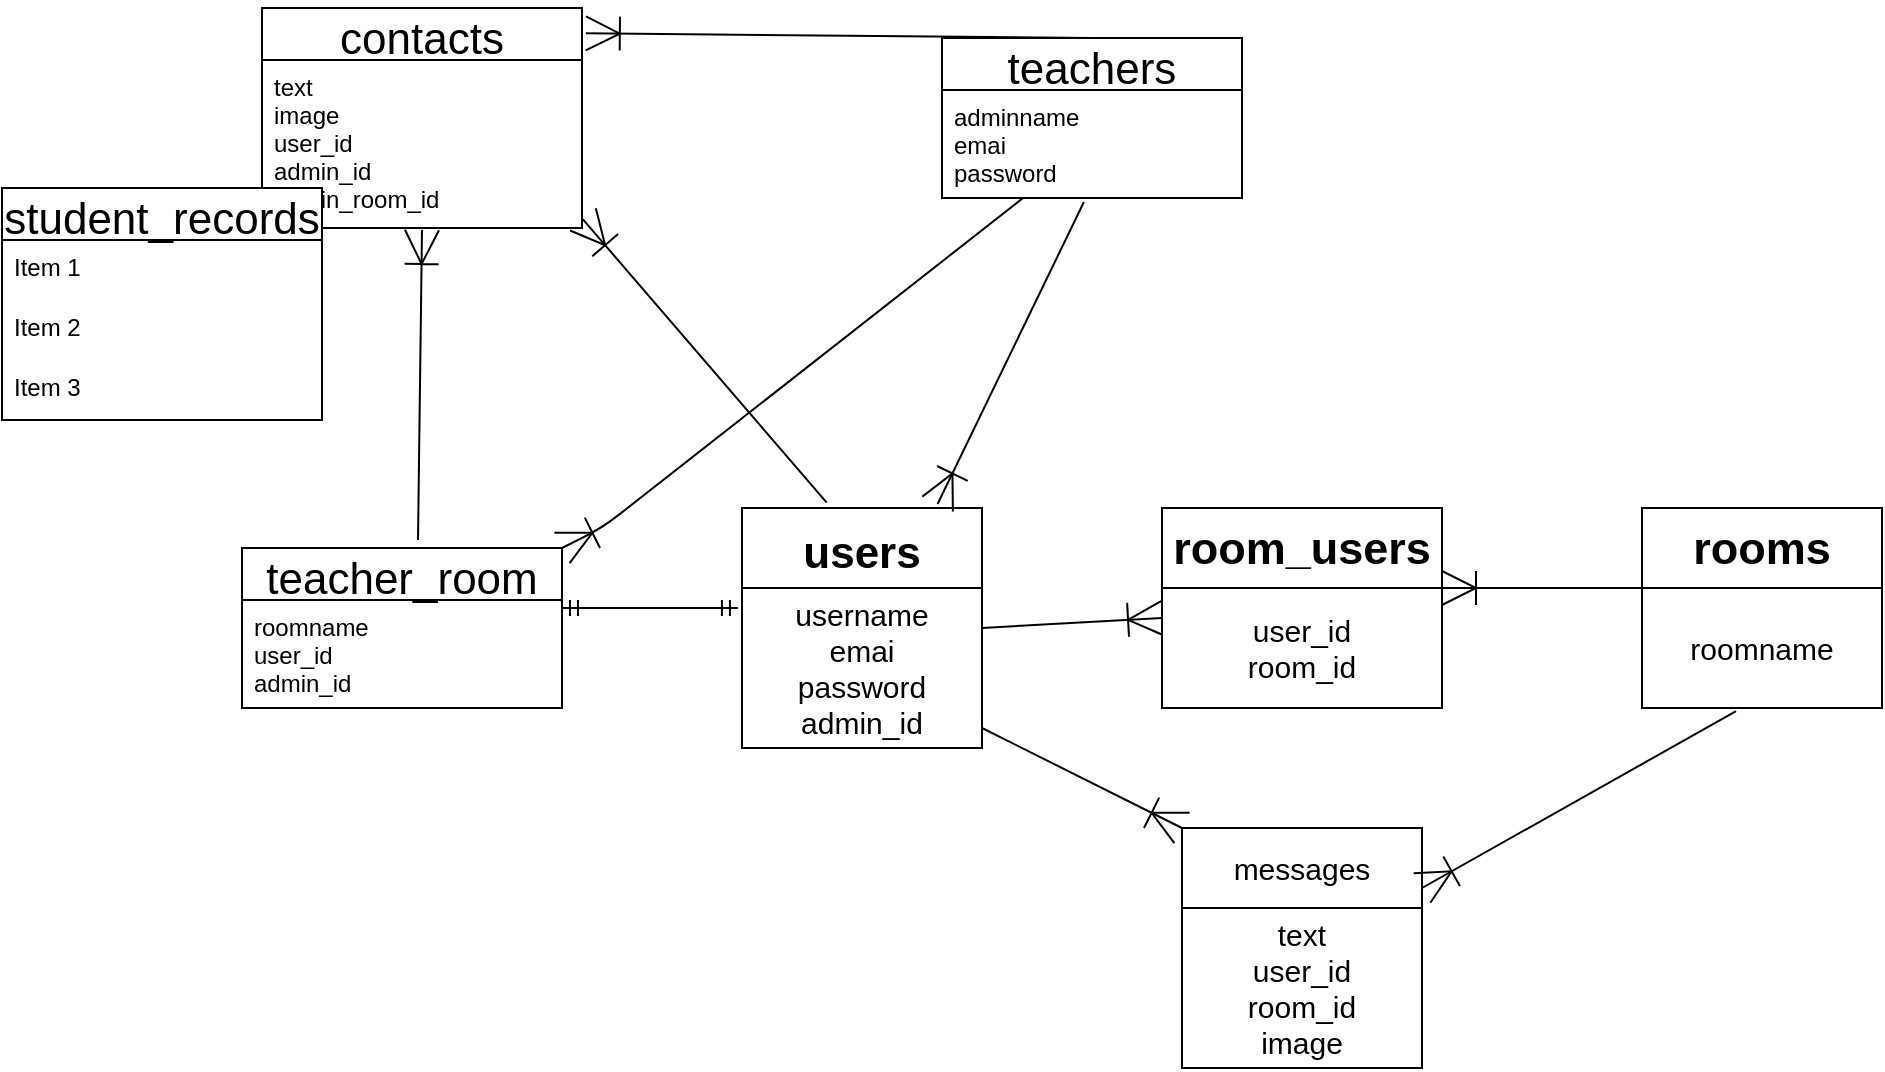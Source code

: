 <mxfile version="13.10.0" type="embed">
    <diagram id="rr2G3vfcNWPBEPG6R4cs" name="ページ1">
        <mxGraphModel dx="991" dy="1863" grid="1" gridSize="10" guides="1" tooltips="1" connect="1" arrows="1" fold="1" page="1" pageScale="1" pageWidth="827" pageHeight="1169" math="0" shadow="0">
            <root>
                <mxCell id="0"/>
                <mxCell id="1" parent="0"/>
                <mxCell id="2" value="&lt;h2&gt;&lt;font style=&quot;font-size: 22px&quot;&gt;users&lt;/font&gt;&lt;/h2&gt;" style="rounded=0;whiteSpace=wrap;html=1;fontSize=19;" parent="1" vertex="1">
                    <mxGeometry x="40" y="40" width="120" height="40" as="geometry"/>
                </mxCell>
                <mxCell id="3" value="&lt;font style=&quot;line-height: 50% ; font-size: 15px&quot;&gt;username&lt;br style=&quot;font-size: 15px&quot;&gt;emai&lt;br style=&quot;font-size: 15px&quot;&gt;password&lt;br&gt;admin_id&lt;br style=&quot;font-size: 15px&quot;&gt;&lt;/font&gt;" style="rounded=0;whiteSpace=wrap;html=1;fontSize=15;verticalAlign=middle;horizontal=1;align=center;spacing=2;" parent="1" vertex="1">
                    <mxGeometry x="40" y="80" width="120" height="80" as="geometry"/>
                </mxCell>
                <mxCell id="4" value="&lt;span style=&quot;color: rgba(0 , 0 , 0 , 0) ; font-family: monospace ; font-size: 0px&quot;&gt;%3CmxGraphModel%3E%3Croot%3E%3CmxCell%20id%3D%220%22%2F%3E%3CmxCell%20id%3D%221%22%20parent%3D%220%22%2F%3E%3CmxCell%20id%3D%222%22%20value%3D%22%26lt%3Bh3%26gt%3Busers%26lt%3B%2Fh3%26gt%3B%22%20style%3D%22rounded%3D0%3BwhiteSpace%3Dwrap%3Bhtml%3D1%3BfontSize%3D19%3B%22%20vertex%3D%221%22%20parent%3D%221%22%3E%3CmxGeometry%20x%3D%2240%22%20y%3D%2240%22%20width%3D%22120%22%20height%3D%2240%22%20as%3D%22geometry%22%2F%3E%3C%2FmxCell%3E%3CmxCell%20id%3D%223%22%20value%3D%22%26lt%3Bfont%20style%3D%26quot%3Bline-height%3A%2050%25%3B%20font-size%3A%2015px%3B%26quot%3B%26gt%3Busername%26lt%3Bbr%20style%3D%26quot%3Bfont-size%3A%2015px%3B%26quot%3B%26gt%3Bemai%26lt%3Bbr%20style%3D%26quot%3Bfont-size%3A%2015px%3B%26quot%3B%26gt%3Bpassword%26lt%3Bbr%20style%3D%26quot%3Bfont-size%3A%2015px%3B%26quot%3B%26gt%3B%26lt%3B%2Ffont%26gt%3B%22%20style%3D%22rounded%3D0%3BwhiteSpace%3Dwrap%3Bhtml%3D1%3BfontSize%3D15%3BverticalAlign%3Dmiddle%3Bhorizontal%3D1%3Balign%3Dcenter%3Bspacing%3D2%3B%22%20vertex%3D%221%22%20parent%3D%221%22%3E%3CmxGeometry%20x%3D%2240%22%20y%3D%2280%22%20width%3D%22120%22%20height%3D%2260%22%20as%3D%22geometry%22%2F%3E%3C%2FmxCell%3E%3C%2Froot%3E%3C%2FmxGraphModel%3E&lt;/span&gt;" style="text;html=1;align=center;verticalAlign=middle;resizable=0;points=[];autosize=1;fontSize=15;" parent="1" vertex="1">
                    <mxGeometry x="280" y="55" width="20" height="30" as="geometry"/>
                </mxCell>
                <mxCell id="5" value="&lt;h2&gt;rooms&lt;/h2&gt;" style="rounded=0;whiteSpace=wrap;html=1;fontSize=15;align=center;" parent="1" vertex="1">
                    <mxGeometry x="490" y="40" width="120" height="40" as="geometry"/>
                </mxCell>
                <mxCell id="6" value="roomname" style="rounded=0;whiteSpace=wrap;html=1;fontSize=15;align=center;" parent="1" vertex="1">
                    <mxGeometry x="490" y="80" width="120" height="60" as="geometry"/>
                </mxCell>
                <mxCell id="19" value="&lt;h2&gt;room_users&lt;/h2&gt;" style="rounded=0;whiteSpace=wrap;html=1;fontSize=15;align=center;" parent="1" vertex="1">
                    <mxGeometry x="250" y="40" width="140" height="40" as="geometry"/>
                </mxCell>
                <mxCell id="21" value="user_id&lt;br&gt;room_id" style="rounded=0;whiteSpace=wrap;html=1;fontSize=15;align=center;" parent="1" vertex="1">
                    <mxGeometry x="250" y="80" width="140" height="60" as="geometry"/>
                </mxCell>
                <mxCell id="22" value="messages" style="rounded=0;whiteSpace=wrap;html=1;fontSize=15;align=center;" parent="1" vertex="1">
                    <mxGeometry x="260" y="200" width="120" height="40" as="geometry"/>
                </mxCell>
                <mxCell id="24" value="text&lt;br&gt;user_id&lt;br&gt;room_id&lt;br&gt;image&lt;br&gt;" style="rounded=0;whiteSpace=wrap;html=1;fontSize=15;align=center;" parent="1" vertex="1">
                    <mxGeometry x="260" y="240" width="120" height="80" as="geometry"/>
                </mxCell>
                <mxCell id="30" value="teachers" style="swimlane;fontStyle=0;childLayout=stackLayout;horizontal=1;startSize=26;horizontalStack=0;resizeParent=1;resizeParentMax=0;resizeLast=0;collapsible=1;marginBottom=0;align=center;fontSize=22;" parent="1" vertex="1">
                    <mxGeometry x="140" y="-195" width="150" height="80" as="geometry"/>
                </mxCell>
                <mxCell id="31" value="adminname&#10;emai&#10;password" style="text;strokeColor=none;fillColor=none;spacingLeft=4;spacingRight=4;overflow=hidden;rotatable=0;points=[[0,0.5],[1,0.5]];portConstraint=eastwest;fontSize=12;" parent="30" vertex="1">
                    <mxGeometry y="26" width="150" height="54" as="geometry"/>
                </mxCell>
                <mxCell id="34" value="teacher_room" style="swimlane;fontStyle=0;childLayout=stackLayout;horizontal=1;startSize=26;horizontalStack=0;resizeParent=1;resizeParentMax=0;resizeLast=0;collapsible=1;marginBottom=0;align=center;fontSize=22;" parent="1" vertex="1">
                    <mxGeometry x="-210" y="60" width="160" height="80" as="geometry"/>
                </mxCell>
                <mxCell id="35" value="roomname&#10;user_id&#10;admin_id&#10;" style="text;strokeColor=none;fillColor=none;spacingLeft=4;spacingRight=4;overflow=hidden;rotatable=0;points=[[0,0.5],[1,0.5]];portConstraint=eastwest;fontSize=12;" parent="34" vertex="1">
                    <mxGeometry y="26" width="160" height="54" as="geometry"/>
                </mxCell>
                <mxCell id="38" value="contacts" style="swimlane;fontStyle=0;childLayout=stackLayout;horizontal=1;startSize=26;horizontalStack=0;resizeParent=1;resizeParentMax=0;resizeLast=0;collapsible=1;marginBottom=0;align=center;fontSize=22;" parent="1" vertex="1">
                    <mxGeometry x="-200" y="-210" width="160" height="110" as="geometry"/>
                </mxCell>
                <mxCell id="41" value="text&#10;image&#10;user_id&#10;admin_id&#10;admin_room_id" style="text;strokeColor=none;fillColor=none;spacingLeft=4;spacingRight=4;overflow=hidden;rotatable=0;points=[[0,0.5],[1,0.5]];portConstraint=eastwest;fontSize=12;" parent="38" vertex="1">
                    <mxGeometry y="26" width="160" height="84" as="geometry"/>
                </mxCell>
                <mxCell id="46" value="" style="fontSize=12;html=1;endArrow=ERoneToMany;entryX=1.012;entryY=0.115;entryDx=0;entryDy=0;entryPerimeter=0;exitX=0.5;exitY=0;exitDx=0;exitDy=0;endSize=15;" parent="1" source="30" target="38" edge="1">
                    <mxGeometry width="100" height="100" relative="1" as="geometry">
                        <mxPoint x="160" y="-140" as="sourcePoint"/>
                        <mxPoint x="90" y="-190" as="targetPoint"/>
                    </mxGeometry>
                </mxCell>
                <mxCell id="47" value="" style="fontSize=12;html=1;endArrow=ERoneToMany;exitX=0.55;exitY=-0.05;exitDx=0;exitDy=0;jumpSize=6;endSize=15;entryX=0.5;entryY=1.012;entryDx=0;entryDy=0;entryPerimeter=0;exitPerimeter=0;" parent="1" source="34" target="41" edge="1">
                    <mxGeometry width="100" height="100" relative="1" as="geometry">
                        <mxPoint x="-60" y="-70" as="sourcePoint"/>
                        <mxPoint x="-110" y="-90" as="targetPoint"/>
                        <Array as="points"/>
                    </mxGeometry>
                </mxCell>
                <mxCell id="48" value="" style="fontSize=12;html=1;endArrow=ERmandOne;startArrow=ERmandOne;exitX=-0.017;exitY=0.125;exitDx=0;exitDy=0;exitPerimeter=0;entryX=1;entryY=0.074;entryDx=0;entryDy=0;entryPerimeter=0;" parent="1" source="3" target="35" edge="1">
                    <mxGeometry width="100" height="100" relative="1" as="geometry">
                        <mxPoint x="20" y="20" as="sourcePoint"/>
                        <mxPoint x="-40" y="210" as="targetPoint"/>
                        <Array as="points">
                            <mxPoint x="-10" y="90"/>
                        </Array>
                    </mxGeometry>
                </mxCell>
                <mxCell id="51" value="" style="fontSize=12;html=1;endArrow=ERoneToMany;strokeWidth=1;endSize=15;startSize=12;" parent="1" source="31" target="34" edge="1">
                    <mxGeometry width="100" height="100" relative="1" as="geometry">
                        <mxPoint x="-60" y="60" as="sourcePoint"/>
                        <mxPoint x="40" y="-40" as="targetPoint"/>
                        <Array as="points">
                            <mxPoint x="-30" y="50"/>
                        </Array>
                    </mxGeometry>
                </mxCell>
                <mxCell id="52" value="" style="fontSize=12;html=1;endArrow=ERoneToMany;entryX=0.815;entryY=-0.05;entryDx=0;entryDy=0;entryPerimeter=0;exitX=0.473;exitY=1.037;exitDx=0;exitDy=0;exitPerimeter=0;startSize=9;endSize=15;" parent="1" target="2" edge="1" source="31">
                    <mxGeometry width="100" height="100" relative="1" as="geometry">
                        <mxPoint x="195" y="-50" as="sourcePoint"/>
                        <mxPoint x="230" y="20" as="targetPoint"/>
                    </mxGeometry>
                </mxCell>
                <mxCell id="54" value="" style="fontSize=12;html=1;endArrow=ERoneToMany;exitX=0.353;exitY=-0.067;exitDx=0;exitDy=0;exitPerimeter=0;entryX=1.003;entryY=0.949;entryDx=0;entryDy=0;entryPerimeter=0;startSize=12;endSize=15;" parent="1" source="2" edge="1" target="41">
                    <mxGeometry width="100" height="100" relative="1" as="geometry">
                        <mxPoint y="-10" as="sourcePoint"/>
                        <mxPoint x="-1" y="-150" as="targetPoint"/>
                    </mxGeometry>
                </mxCell>
                <mxCell id="55" value="" style="fontSize=12;html=1;endArrow=ERoneToMany;strokeWidth=1;endSize=15;entryX=0;entryY=0.25;entryDx=0;entryDy=0;" edge="1" parent="1" target="21">
                    <mxGeometry width="100" height="100" relative="1" as="geometry">
                        <mxPoint x="160" y="100" as="sourcePoint"/>
                        <mxPoint x="245" y="103" as="targetPoint"/>
                    </mxGeometry>
                </mxCell>
                <mxCell id="56" value="" style="fontSize=12;html=1;endArrow=ERoneToMany;strokeWidth=1;endSize=15;entryX=0;entryY=0;entryDx=0;entryDy=0;" edge="1" parent="1" source="3" target="22">
                    <mxGeometry width="100" height="100" relative="1" as="geometry">
                        <mxPoint x="150" y="170" as="sourcePoint"/>
                        <mxPoint x="240" y="165" as="targetPoint"/>
                    </mxGeometry>
                </mxCell>
                <mxCell id="57" value="" style="fontSize=12;html=1;endArrow=ERoneToMany;strokeWidth=1;endSize=15;entryX=1;entryY=0.75;entryDx=0;entryDy=0;exitX=0.392;exitY=1.026;exitDx=0;exitDy=0;exitPerimeter=0;" edge="1" parent="1" source="6" target="22">
                    <mxGeometry width="100" height="100" relative="1" as="geometry">
                        <mxPoint x="480" y="195" as="sourcePoint"/>
                        <mxPoint x="570" y="190" as="targetPoint"/>
                    </mxGeometry>
                </mxCell>
                <mxCell id="58" value="" style="fontSize=12;html=1;endArrow=ERoneToMany;strokeWidth=1;endSize=15;exitX=0;exitY=0;exitDx=0;exitDy=0;" edge="1" parent="1" source="6">
                    <mxGeometry width="100" height="100" relative="1" as="geometry">
                        <mxPoint x="430" y="40" as="sourcePoint"/>
                        <mxPoint x="390" y="80" as="targetPoint"/>
                        <Array as="points"/>
                    </mxGeometry>
                </mxCell>
                <mxCell id="59" value="student_records" style="swimlane;fontStyle=0;childLayout=stackLayout;horizontal=1;startSize=26;horizontalStack=0;resizeParent=1;resizeParentMax=0;resizeLast=0;collapsible=1;marginBottom=0;align=center;fontSize=22;" vertex="1" parent="1">
                    <mxGeometry x="-330" y="-120" width="160" height="116" as="geometry"/>
                </mxCell>
                <mxCell id="60" value="Item 1" style="text;strokeColor=none;fillColor=none;spacingLeft=4;spacingRight=4;overflow=hidden;rotatable=0;points=[[0,0.5],[1,0.5]];portConstraint=eastwest;fontSize=12;" vertex="1" parent="59">
                    <mxGeometry y="26" width="160" height="30" as="geometry"/>
                </mxCell>
                <mxCell id="61" value="Item 2" style="text;strokeColor=none;fillColor=none;spacingLeft=4;spacingRight=4;overflow=hidden;rotatable=0;points=[[0,0.5],[1,0.5]];portConstraint=eastwest;fontSize=12;" vertex="1" parent="59">
                    <mxGeometry y="56" width="160" height="30" as="geometry"/>
                </mxCell>
                <mxCell id="62" value="Item 3" style="text;strokeColor=none;fillColor=none;spacingLeft=4;spacingRight=4;overflow=hidden;rotatable=0;points=[[0,0.5],[1,0.5]];portConstraint=eastwest;fontSize=12;" vertex="1" parent="59">
                    <mxGeometry y="86" width="160" height="30" as="geometry"/>
                </mxCell>
            </root>
        </mxGraphModel>
    </diagram>
</mxfile>
